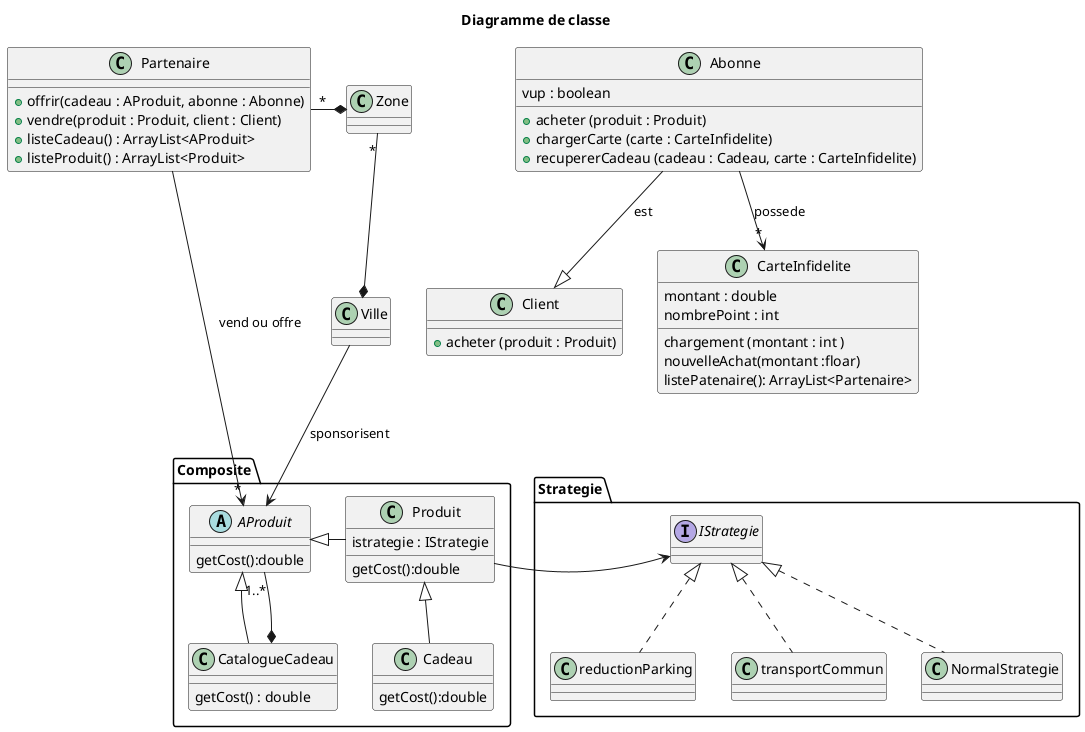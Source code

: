 @startuml
title Diagramme de classe
' skinparam linetype ortho

class Partenaire{

    + offrir(cadeau : AProduit, abonne : Abonne)
    + vendre(produit : Produit, client : Client)
    + listeCadeau() : ArrayList<AProduit>
    + listeProduit() : ArrayList<Produit>
}

class Zone{}

class Abonne{
    vup : boolean
    + acheter (produit : Produit)
    + chargerCarte (carte : CarteInfidelite)
    + recupererCadeau (cadeau : Cadeau, carte : CarteInfidelite)
}

class Client{
    + acheter (produit : Produit)
}

class CarteInfidelite{
    montant : double
    nombrePoint : int
    chargement (montant : int )
    nouvelleAchat(montant :floar)
    listePatenaire(): ArrayList<Partenaire>
}
class Ville

package Composite{
    abstract  AProduit{
        getCost():double
    }
    class Produit{
        istrategie : IStrategie
        getCost():double
    }
    class CatalogueCadeau{
        getCost() : double
    }
    class Cadeau{
        getCost():double
    }
    Produit -left-|> AProduit
    Cadeau -up-|> Produit
    CatalogueCadeau -up-|> AProduit
    CatalogueCadeau *-up- "1..*" AProduit
}


package Strategie{
    class reductionParking
    class transportCommun
    class NormalStrategie
    interface IStrategie
    reductionParking .up.|> IStrategie
    NormalStrategie .up.|> IStrategie
    transportCommun .up.|> IStrategie
}

Abonne --> "*"CarteInfidelite : possede
Abonne --|> Client : est

Ville -down-> AProduit : sponsorisent
Ville *-up- "*" Zone
Zone *-left- "*" Partenaire
Partenaire -> "*" AProduit : vend ou offre
Produit -> IStrategie


@enduml

@startuml
title cas1
left to right direction

actor client as C
rectangle "cumul de points" {
    usecase "faire achat" as UC1
    usecase "valider carte" as UC2

    UC1 .> UC2 : <<include>>

}

C -- UC1
@enduml

@startuml
title cas2
left to right direction

actor client as C
rectangle "Bonus d'infidelite" {
    usecase "Utiliser carte" as UC1
    usecase "valider carte" as UC2

    UC1 .> UC2 : <<include>>
}

C -- UC1
@enduml

@startuml
title cas3
left to right direction

actor client as C
rectangle "Consulter solde" {
    usecase "consulter solde" as UC1
    usecase "valider carte" as UC2

    UC1 .> UC2 : <<include>>

}

C -- UC1
@enduml



@startuml
title cas4
left to right direction

actor client as C
rectangle "Catalogue des cadeaux" {
    usecase "consulter annuaire" as UC1
    usecase "Consulter description cadeau" as UC2
    usecase "Consulter description magasin" as UC3

    UC2 .> UC1 : <<extends>>
    UC3 .up.> UC1 : <<extends>>

}

C -- UC1
@enduml

@startuml
title cas5
left to right direction

actor client as C
rectangle "Achat cadeau" {
    usecase "demander offre" as UC1
    usecase "recuperer offre" as UC2
    usecase "valider carte" as UC3

    UC2 .> UC1 : <<extends>>
    UC2 .down.> UC3 : <<include>>

}

C -- UC1
@enduml